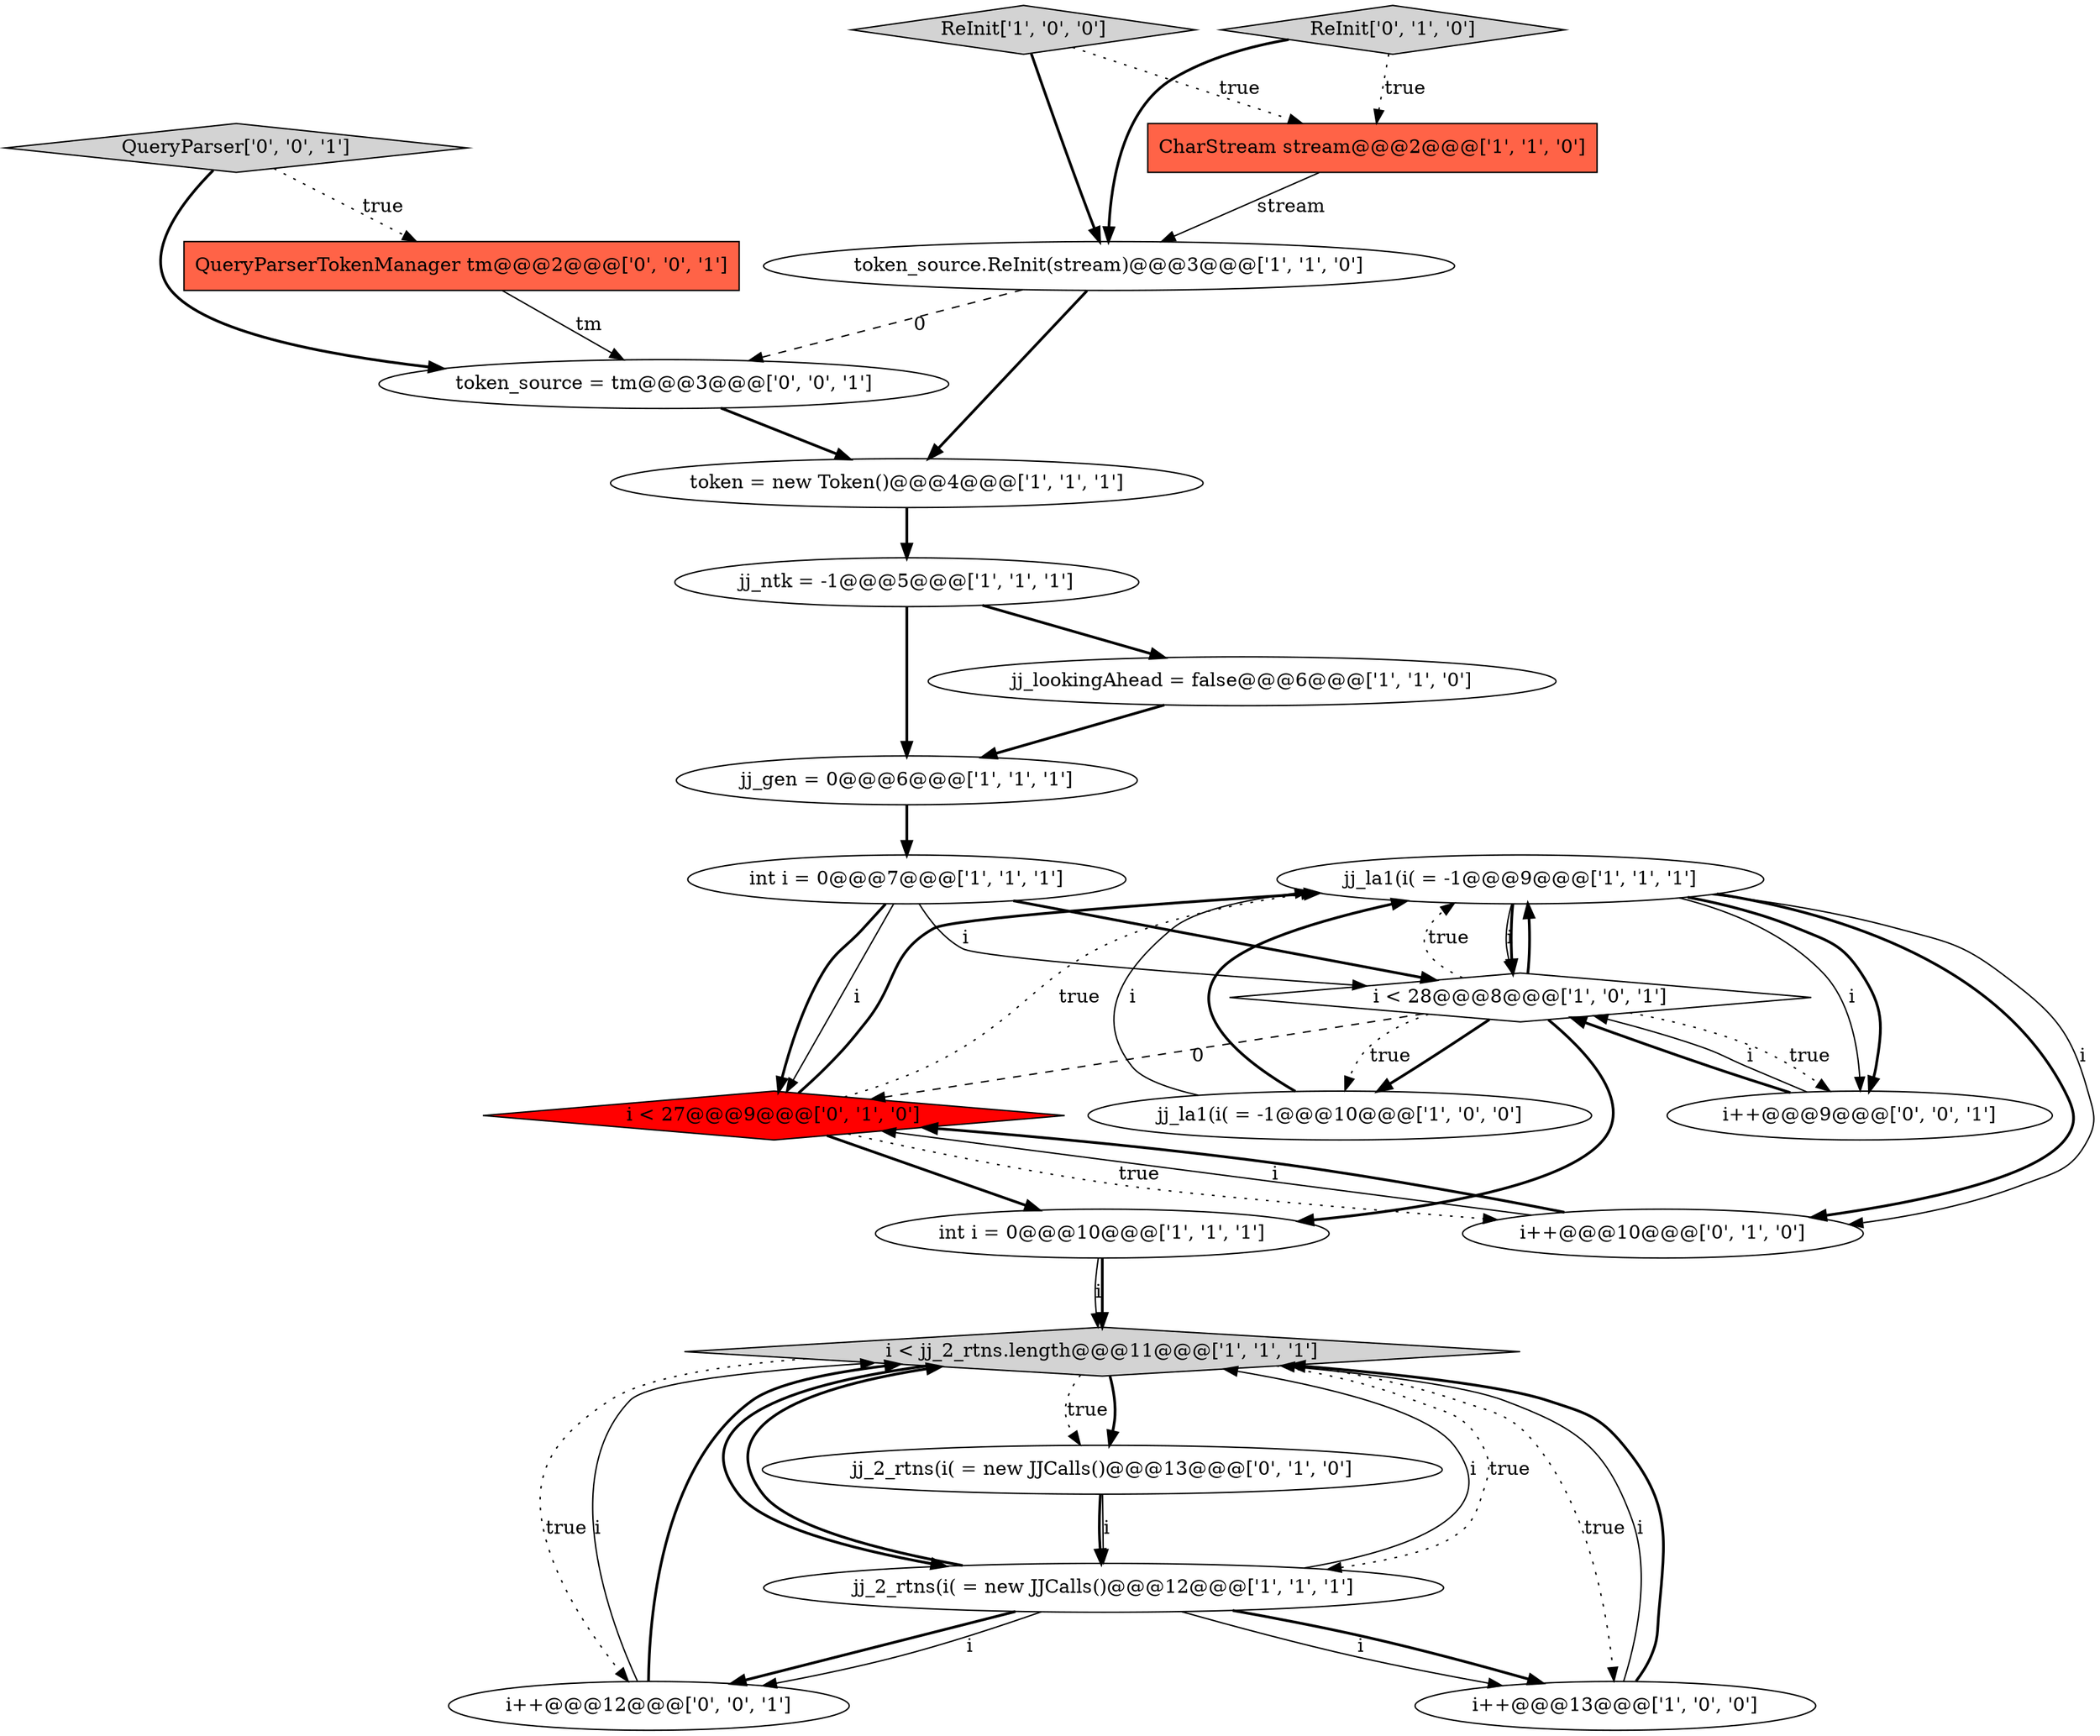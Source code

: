 digraph {
6 [style = filled, label = "jj_la1(i( = -1@@@9@@@['1', '1', '1']", fillcolor = white, shape = ellipse image = "AAA0AAABBB1BBB"];
1 [style = filled, label = "jj_ntk = -1@@@5@@@['1', '1', '1']", fillcolor = white, shape = ellipse image = "AAA0AAABBB1BBB"];
2 [style = filled, label = "jj_la1(i( = -1@@@10@@@['1', '0', '0']", fillcolor = white, shape = ellipse image = "AAA0AAABBB1BBB"];
19 [style = filled, label = "i++@@@12@@@['0', '0', '1']", fillcolor = white, shape = ellipse image = "AAA0AAABBB3BBB"];
13 [style = filled, label = "token_source.ReInit(stream)@@@3@@@['1', '1', '0']", fillcolor = white, shape = ellipse image = "AAA0AAABBB1BBB"];
22 [style = filled, label = "token_source = tm@@@3@@@['0', '0', '1']", fillcolor = white, shape = ellipse image = "AAA0AAABBB3BBB"];
16 [style = filled, label = "jj_2_rtns(i( = new JJCalls()@@@13@@@['0', '1', '0']", fillcolor = white, shape = ellipse image = "AAA0AAABBB2BBB"];
18 [style = filled, label = "i < 27@@@9@@@['0', '1', '0']", fillcolor = red, shape = diamond image = "AAA1AAABBB2BBB"];
23 [style = filled, label = "QueryParserTokenManager tm@@@2@@@['0', '0', '1']", fillcolor = tomato, shape = box image = "AAA0AAABBB3BBB"];
7 [style = filled, label = "ReInit['1', '0', '0']", fillcolor = lightgray, shape = diamond image = "AAA0AAABBB1BBB"];
4 [style = filled, label = "i < 28@@@8@@@['1', '0', '1']", fillcolor = white, shape = diamond image = "AAA0AAABBB1BBB"];
14 [style = filled, label = "jj_lookingAhead = false@@@6@@@['1', '1', '0']", fillcolor = white, shape = ellipse image = "AAA0AAABBB1BBB"];
17 [style = filled, label = "ReInit['0', '1', '0']", fillcolor = lightgray, shape = diamond image = "AAA0AAABBB2BBB"];
9 [style = filled, label = "token = new Token()@@@4@@@['1', '1', '1']", fillcolor = white, shape = ellipse image = "AAA0AAABBB1BBB"];
5 [style = filled, label = "CharStream stream@@@2@@@['1', '1', '0']", fillcolor = tomato, shape = box image = "AAA0AAABBB1BBB"];
20 [style = filled, label = "i++@@@9@@@['0', '0', '1']", fillcolor = white, shape = ellipse image = "AAA0AAABBB3BBB"];
0 [style = filled, label = "int i = 0@@@7@@@['1', '1', '1']", fillcolor = white, shape = ellipse image = "AAA0AAABBB1BBB"];
8 [style = filled, label = "jj_gen = 0@@@6@@@['1', '1', '1']", fillcolor = white, shape = ellipse image = "AAA0AAABBB1BBB"];
21 [style = filled, label = "QueryParser['0', '0', '1']", fillcolor = lightgray, shape = diamond image = "AAA0AAABBB3BBB"];
3 [style = filled, label = "i++@@@13@@@['1', '0', '0']", fillcolor = white, shape = ellipse image = "AAA0AAABBB1BBB"];
15 [style = filled, label = "i++@@@10@@@['0', '1', '0']", fillcolor = white, shape = ellipse image = "AAA0AAABBB2BBB"];
12 [style = filled, label = "int i = 0@@@10@@@['1', '1', '1']", fillcolor = white, shape = ellipse image = "AAA0AAABBB1BBB"];
11 [style = filled, label = "jj_2_rtns(i( = new JJCalls()@@@12@@@['1', '1', '1']", fillcolor = white, shape = ellipse image = "AAA0AAABBB1BBB"];
10 [style = filled, label = "i < jj_2_rtns.length@@@11@@@['1', '1', '1']", fillcolor = lightgray, shape = diamond image = "AAA0AAABBB1BBB"];
7->13 [style = bold, label=""];
4->6 [style = dotted, label="true"];
11->10 [style = solid, label="i"];
4->18 [style = dashed, label="0"];
6->4 [style = solid, label="i"];
6->20 [style = solid, label="i"];
16->11 [style = bold, label=""];
1->8 [style = bold, label=""];
0->18 [style = solid, label="i"];
4->6 [style = bold, label=""];
2->6 [style = solid, label="i"];
2->6 [style = bold, label=""];
19->10 [style = solid, label="i"];
15->18 [style = solid, label="i"];
22->9 [style = bold, label=""];
18->15 [style = dotted, label="true"];
4->20 [style = dotted, label="true"];
18->12 [style = bold, label=""];
10->3 [style = dotted, label="true"];
12->10 [style = solid, label="i"];
11->3 [style = solid, label="i"];
19->10 [style = bold, label=""];
4->2 [style = bold, label=""];
5->13 [style = solid, label="stream"];
0->4 [style = solid, label="i"];
11->19 [style = bold, label=""];
15->18 [style = bold, label=""];
6->15 [style = bold, label=""];
20->4 [style = bold, label=""];
7->5 [style = dotted, label="true"];
18->6 [style = dotted, label="true"];
8->0 [style = bold, label=""];
6->20 [style = bold, label=""];
3->10 [style = solid, label="i"];
6->4 [style = bold, label=""];
3->10 [style = bold, label=""];
16->11 [style = solid, label="i"];
12->10 [style = bold, label=""];
10->16 [style = bold, label=""];
11->3 [style = bold, label=""];
0->4 [style = bold, label=""];
18->6 [style = bold, label=""];
11->10 [style = bold, label=""];
21->22 [style = bold, label=""];
10->11 [style = dotted, label="true"];
11->19 [style = solid, label="i"];
10->19 [style = dotted, label="true"];
21->23 [style = dotted, label="true"];
4->12 [style = bold, label=""];
0->18 [style = bold, label=""];
1->14 [style = bold, label=""];
14->8 [style = bold, label=""];
6->15 [style = solid, label="i"];
20->4 [style = solid, label="i"];
13->9 [style = bold, label=""];
17->13 [style = bold, label=""];
17->5 [style = dotted, label="true"];
9->1 [style = bold, label=""];
10->16 [style = dotted, label="true"];
13->22 [style = dashed, label="0"];
4->2 [style = dotted, label="true"];
23->22 [style = solid, label="tm"];
10->11 [style = bold, label=""];
}
